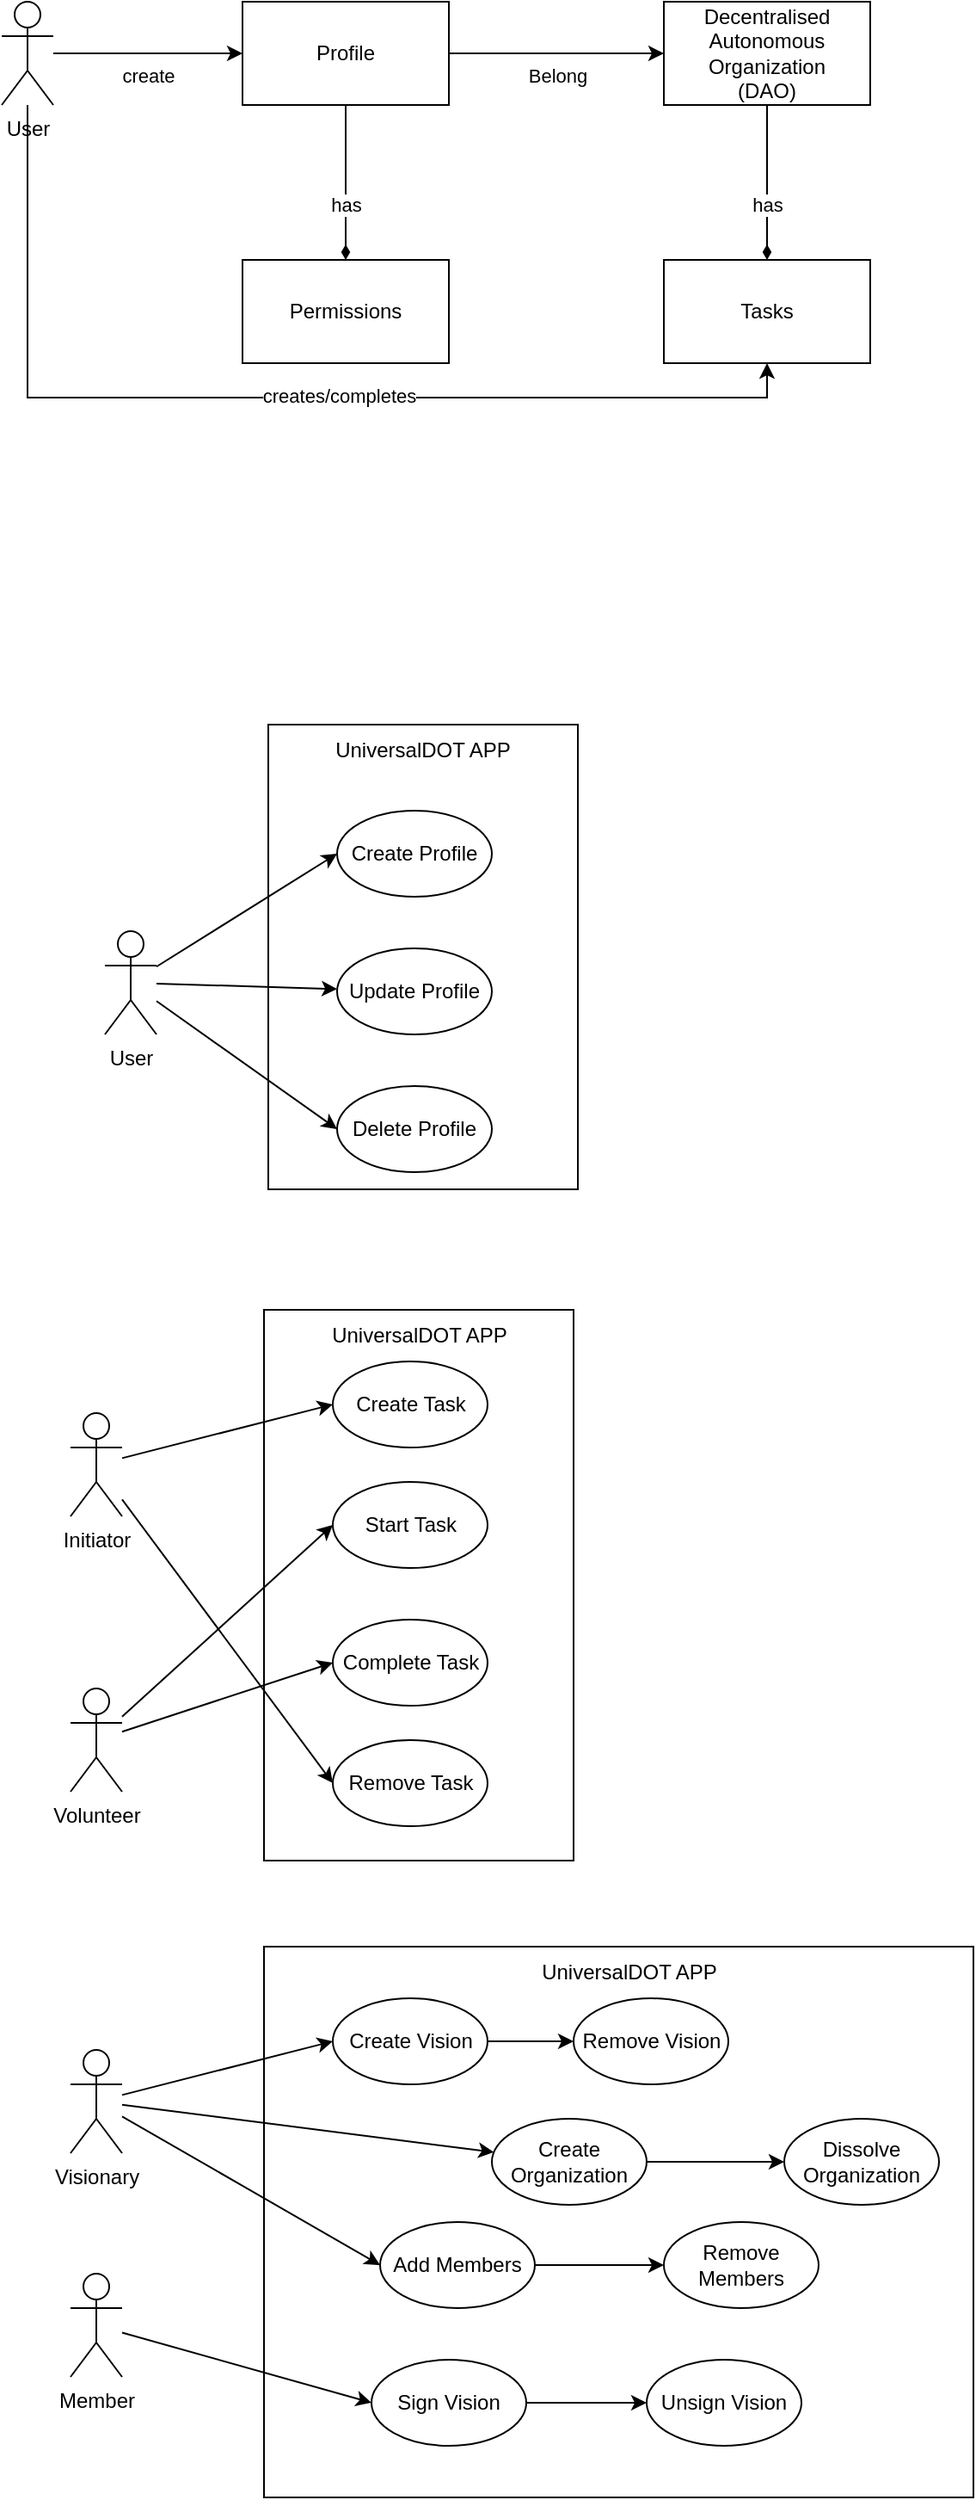 <mxfile version="16.0.3" type="github">
  <diagram id="xMNmc3t4gYZdDHv4A9BS" name="Page-1">
    <mxGraphModel dx="3126" dy="627" grid="1" gridSize="10" guides="1" tooltips="1" connect="1" arrows="1" fold="1" page="1" pageScale="1" pageWidth="850" pageHeight="1100" math="0" shadow="0">
      <root>
        <mxCell id="0" />
        <mxCell id="1" parent="0" />
        <mxCell id="aXW1kXHaIHh5erUut1oJ-1" value="Permissions" style="rounded=0;whiteSpace=wrap;html=1;" parent="1" vertex="1">
          <mxGeometry x="-1450" y="340" width="120" height="60" as="geometry" />
        </mxCell>
        <mxCell id="aXW1kXHaIHh5erUut1oJ-2" value="has" style="edgeStyle=orthogonalEdgeStyle;rounded=0;orthogonalLoop=1;jettySize=auto;html=1;entryX=0.5;entryY=0;entryDx=0;entryDy=0;endArrow=diamondThin;endFill=1;sketch=0;verticalAlign=top;" parent="1" source="aXW1kXHaIHh5erUut1oJ-4" target="aXW1kXHaIHh5erUut1oJ-1" edge="1">
          <mxGeometry relative="1" as="geometry" />
        </mxCell>
        <mxCell id="aXW1kXHaIHh5erUut1oJ-3" value="Belong" style="edgeStyle=orthogonalEdgeStyle;rounded=0;sketch=0;orthogonalLoop=1;jettySize=auto;html=1;entryX=0;entryY=0.5;entryDx=0;entryDy=0;endArrow=classic;endFill=1;verticalAlign=top;" parent="1" source="aXW1kXHaIHh5erUut1oJ-4" target="aXW1kXHaIHh5erUut1oJ-6" edge="1">
          <mxGeometry relative="1" as="geometry" />
        </mxCell>
        <mxCell id="aXW1kXHaIHh5erUut1oJ-4" value="Profile" style="rounded=0;whiteSpace=wrap;html=1;" parent="1" vertex="1">
          <mxGeometry x="-1450" y="190" width="120" height="60" as="geometry" />
        </mxCell>
        <mxCell id="aXW1kXHaIHh5erUut1oJ-5" value="has" style="edgeStyle=orthogonalEdgeStyle;rounded=0;sketch=0;orthogonalLoop=1;jettySize=auto;html=1;entryX=0.5;entryY=0;entryDx=0;entryDy=0;endArrow=diamondThin;endFill=1;verticalAlign=top;" parent="1" source="aXW1kXHaIHh5erUut1oJ-6" target="aXW1kXHaIHh5erUut1oJ-7" edge="1">
          <mxGeometry relative="1" as="geometry" />
        </mxCell>
        <mxCell id="aXW1kXHaIHh5erUut1oJ-6" value="Decentralised Autonomous&lt;br&gt;Organization &lt;br&gt;(DAO)" style="rounded=0;whiteSpace=wrap;html=1;" parent="1" vertex="1">
          <mxGeometry x="-1205" y="190" width="120" height="60" as="geometry" />
        </mxCell>
        <mxCell id="aXW1kXHaIHh5erUut1oJ-7" value="Tasks" style="rounded=0;whiteSpace=wrap;html=1;" parent="1" vertex="1">
          <mxGeometry x="-1205" y="340" width="120" height="60" as="geometry" />
        </mxCell>
        <mxCell id="aXW1kXHaIHh5erUut1oJ-8" value="create" style="edgeStyle=orthogonalEdgeStyle;rounded=0;sketch=0;orthogonalLoop=1;jettySize=auto;html=1;entryX=0;entryY=0.5;entryDx=0;entryDy=0;endArrow=classic;endFill=1;verticalAlign=top;" parent="1" source="aXW1kXHaIHh5erUut1oJ-11" target="aXW1kXHaIHh5erUut1oJ-4" edge="1">
          <mxGeometry relative="1" as="geometry" />
        </mxCell>
        <mxCell id="aXW1kXHaIHh5erUut1oJ-9" style="edgeStyle=orthogonalEdgeStyle;rounded=0;orthogonalLoop=1;jettySize=auto;html=1;entryX=0.5;entryY=1;entryDx=0;entryDy=0;" parent="1" source="aXW1kXHaIHh5erUut1oJ-11" target="aXW1kXHaIHh5erUut1oJ-7" edge="1">
          <mxGeometry relative="1" as="geometry">
            <Array as="points">
              <mxPoint x="-1575" y="420" />
              <mxPoint x="-1145" y="420" />
            </Array>
          </mxGeometry>
        </mxCell>
        <mxCell id="aXW1kXHaIHh5erUut1oJ-10" value="creates/completes" style="edgeLabel;html=1;align=center;verticalAlign=middle;resizable=0;points=[];" parent="aXW1kXHaIHh5erUut1oJ-9" vertex="1" connectable="0">
          <mxGeometry x="0.132" y="1" relative="1" as="geometry">
            <mxPoint as="offset" />
          </mxGeometry>
        </mxCell>
        <mxCell id="aXW1kXHaIHh5erUut1oJ-11" value="User" style="shape=umlActor;verticalLabelPosition=bottom;verticalAlign=top;html=1;outlineConnect=0;" parent="1" vertex="1">
          <mxGeometry x="-1590" y="190" width="30" height="60" as="geometry" />
        </mxCell>
        <mxCell id="wl_FY8WSt7emAZMGrZ-x-1" value="" style="rounded=0;whiteSpace=wrap;html=1;" parent="1" vertex="1">
          <mxGeometry x="-1435" y="610" width="180" height="270" as="geometry" />
        </mxCell>
        <mxCell id="wl_FY8WSt7emAZMGrZ-x-2" value="UniversalDOT APP" style="text;html=1;strokeColor=none;fillColor=none;align=center;verticalAlign=middle;whiteSpace=wrap;rounded=0;" parent="1" vertex="1">
          <mxGeometry x="-1415" y="610" width="140" height="30" as="geometry" />
        </mxCell>
        <mxCell id="wl_FY8WSt7emAZMGrZ-x-3" style="rounded=0;orthogonalLoop=1;jettySize=auto;html=1;entryX=0;entryY=0.5;entryDx=0;entryDy=0;" parent="1" source="wl_FY8WSt7emAZMGrZ-x-6" target="wl_FY8WSt7emAZMGrZ-x-7" edge="1">
          <mxGeometry relative="1" as="geometry" />
        </mxCell>
        <mxCell id="wl_FY8WSt7emAZMGrZ-x-4" style="edgeStyle=none;rounded=0;orthogonalLoop=1;jettySize=auto;html=1;" parent="1" source="wl_FY8WSt7emAZMGrZ-x-6" target="wl_FY8WSt7emAZMGrZ-x-9" edge="1">
          <mxGeometry relative="1" as="geometry" />
        </mxCell>
        <mxCell id="wl_FY8WSt7emAZMGrZ-x-5" style="edgeStyle=none;rounded=0;orthogonalLoop=1;jettySize=auto;html=1;entryX=0;entryY=0.5;entryDx=0;entryDy=0;" parent="1" source="wl_FY8WSt7emAZMGrZ-x-6" target="wl_FY8WSt7emAZMGrZ-x-8" edge="1">
          <mxGeometry relative="1" as="geometry" />
        </mxCell>
        <mxCell id="wl_FY8WSt7emAZMGrZ-x-6" value="User" style="shape=umlActor;verticalLabelPosition=bottom;verticalAlign=top;html=1;outlineConnect=0;" parent="1" vertex="1">
          <mxGeometry x="-1530" y="730" width="30" height="60" as="geometry" />
        </mxCell>
        <mxCell id="wl_FY8WSt7emAZMGrZ-x-7" value="Create Profile" style="ellipse;whiteSpace=wrap;html=1;" parent="1" vertex="1">
          <mxGeometry x="-1395" y="660" width="90" height="50" as="geometry" />
        </mxCell>
        <mxCell id="wl_FY8WSt7emAZMGrZ-x-8" value="Delete Profile" style="ellipse;whiteSpace=wrap;html=1;" parent="1" vertex="1">
          <mxGeometry x="-1395" y="820" width="90" height="50" as="geometry" />
        </mxCell>
        <mxCell id="wl_FY8WSt7emAZMGrZ-x-9" value="Update Profile" style="ellipse;whiteSpace=wrap;html=1;" parent="1" vertex="1">
          <mxGeometry x="-1395" y="740" width="90" height="50" as="geometry" />
        </mxCell>
        <mxCell id="wl_FY8WSt7emAZMGrZ-x-10" value="" style="rounded=0;whiteSpace=wrap;html=1;" parent="1" vertex="1">
          <mxGeometry x="-1437.5" y="950" width="180" height="320" as="geometry" />
        </mxCell>
        <mxCell id="wl_FY8WSt7emAZMGrZ-x-11" value="UniversalDOT APP" style="text;html=1;strokeColor=none;fillColor=none;align=center;verticalAlign=middle;whiteSpace=wrap;rounded=0;" parent="1" vertex="1">
          <mxGeometry x="-1417.5" y="950" width="140" height="30" as="geometry" />
        </mxCell>
        <mxCell id="wl_FY8WSt7emAZMGrZ-x-12" style="edgeStyle=none;rounded=0;orthogonalLoop=1;jettySize=auto;html=1;entryX=0;entryY=0.5;entryDx=0;entryDy=0;" parent="1" source="wl_FY8WSt7emAZMGrZ-x-14" target="wl_FY8WSt7emAZMGrZ-x-15" edge="1">
          <mxGeometry relative="1" as="geometry" />
        </mxCell>
        <mxCell id="wl_FY8WSt7emAZMGrZ-x-13" style="edgeStyle=none;rounded=0;orthogonalLoop=1;jettySize=auto;html=1;entryX=0;entryY=0.5;entryDx=0;entryDy=0;" parent="1" source="wl_FY8WSt7emAZMGrZ-x-14" target="wl_FY8WSt7emAZMGrZ-x-18" edge="1">
          <mxGeometry relative="1" as="geometry" />
        </mxCell>
        <mxCell id="wl_FY8WSt7emAZMGrZ-x-14" value="Initiator" style="shape=umlActor;verticalLabelPosition=bottom;verticalAlign=top;html=1;outlineConnect=0;" parent="1" vertex="1">
          <mxGeometry x="-1550" y="1010" width="30" height="60" as="geometry" />
        </mxCell>
        <mxCell id="wl_FY8WSt7emAZMGrZ-x-15" value="Create Task" style="ellipse;whiteSpace=wrap;html=1;" parent="1" vertex="1">
          <mxGeometry x="-1397.5" y="980" width="90" height="50" as="geometry" />
        </mxCell>
        <mxCell id="wl_FY8WSt7emAZMGrZ-x-16" value="Complete Task" style="ellipse;whiteSpace=wrap;html=1;" parent="1" vertex="1">
          <mxGeometry x="-1397.5" y="1130" width="90" height="50" as="geometry" />
        </mxCell>
        <mxCell id="wl_FY8WSt7emAZMGrZ-x-17" value="Start Task" style="ellipse;whiteSpace=wrap;html=1;" parent="1" vertex="1">
          <mxGeometry x="-1397.5" y="1050" width="90" height="50" as="geometry" />
        </mxCell>
        <mxCell id="wl_FY8WSt7emAZMGrZ-x-18" value="Remove Task" style="ellipse;whiteSpace=wrap;html=1;" parent="1" vertex="1">
          <mxGeometry x="-1397.5" y="1200" width="90" height="50" as="geometry" />
        </mxCell>
        <mxCell id="wl_FY8WSt7emAZMGrZ-x-19" style="edgeStyle=none;rounded=0;orthogonalLoop=1;jettySize=auto;html=1;entryX=0;entryY=0.5;entryDx=0;entryDy=0;" parent="1" source="wl_FY8WSt7emAZMGrZ-x-21" target="wl_FY8WSt7emAZMGrZ-x-17" edge="1">
          <mxGeometry relative="1" as="geometry" />
        </mxCell>
        <mxCell id="wl_FY8WSt7emAZMGrZ-x-20" style="edgeStyle=none;rounded=0;orthogonalLoop=1;jettySize=auto;html=1;entryX=0;entryY=0.5;entryDx=0;entryDy=0;" parent="1" source="wl_FY8WSt7emAZMGrZ-x-21" target="wl_FY8WSt7emAZMGrZ-x-16" edge="1">
          <mxGeometry relative="1" as="geometry" />
        </mxCell>
        <mxCell id="wl_FY8WSt7emAZMGrZ-x-21" value="Volunteer" style="shape=umlActor;verticalLabelPosition=bottom;verticalAlign=top;html=1;outlineConnect=0;" parent="1" vertex="1">
          <mxGeometry x="-1550" y="1170" width="30" height="60" as="geometry" />
        </mxCell>
        <mxCell id="wl_FY8WSt7emAZMGrZ-x-22" value="" style="rounded=0;whiteSpace=wrap;html=1;" parent="1" vertex="1">
          <mxGeometry x="-1437.5" y="1320" width="412.5" height="320" as="geometry" />
        </mxCell>
        <mxCell id="wl_FY8WSt7emAZMGrZ-x-23" value="UniversalDOT APP" style="text;html=1;strokeColor=none;fillColor=none;align=center;verticalAlign=middle;whiteSpace=wrap;rounded=0;" parent="1" vertex="1">
          <mxGeometry x="-1295" y="1320" width="140" height="30" as="geometry" />
        </mxCell>
        <mxCell id="wl_FY8WSt7emAZMGrZ-x-24" style="edgeStyle=none;rounded=0;orthogonalLoop=1;jettySize=auto;html=1;entryX=0;entryY=0.5;entryDx=0;entryDy=0;" parent="1" source="wl_FY8WSt7emAZMGrZ-x-27" target="wl_FY8WSt7emAZMGrZ-x-29" edge="1">
          <mxGeometry relative="1" as="geometry" />
        </mxCell>
        <mxCell id="wl_FY8WSt7emAZMGrZ-x-25" style="edgeStyle=none;rounded=0;orthogonalLoop=1;jettySize=auto;html=1;" parent="1" source="wl_FY8WSt7emAZMGrZ-x-27" target="wl_FY8WSt7emAZMGrZ-x-37" edge="1">
          <mxGeometry relative="1" as="geometry" />
        </mxCell>
        <mxCell id="wl_FY8WSt7emAZMGrZ-x-26" style="edgeStyle=none;rounded=0;orthogonalLoop=1;jettySize=auto;html=1;entryX=0;entryY=0.5;entryDx=0;entryDy=0;" parent="1" source="wl_FY8WSt7emAZMGrZ-x-27" target="wl_FY8WSt7emAZMGrZ-x-40" edge="1">
          <mxGeometry relative="1" as="geometry" />
        </mxCell>
        <mxCell id="wl_FY8WSt7emAZMGrZ-x-27" value="Visionary" style="shape=umlActor;verticalLabelPosition=bottom;verticalAlign=top;html=1;outlineConnect=0;" parent="1" vertex="1">
          <mxGeometry x="-1550" y="1380" width="30" height="60" as="geometry" />
        </mxCell>
        <mxCell id="wl_FY8WSt7emAZMGrZ-x-28" style="edgeStyle=none;rounded=0;orthogonalLoop=1;jettySize=auto;html=1;" parent="1" source="wl_FY8WSt7emAZMGrZ-x-29" target="wl_FY8WSt7emAZMGrZ-x-32" edge="1">
          <mxGeometry relative="1" as="geometry" />
        </mxCell>
        <mxCell id="wl_FY8WSt7emAZMGrZ-x-29" value="Create Vision" style="ellipse;whiteSpace=wrap;html=1;" parent="1" vertex="1">
          <mxGeometry x="-1397.5" y="1350" width="90" height="50" as="geometry" />
        </mxCell>
        <mxCell id="wl_FY8WSt7emAZMGrZ-x-30" style="edgeStyle=none;rounded=0;orthogonalLoop=1;jettySize=auto;html=1;entryX=0;entryY=0.5;entryDx=0;entryDy=0;" parent="1" source="wl_FY8WSt7emAZMGrZ-x-31" target="wl_FY8WSt7emAZMGrZ-x-33" edge="1">
          <mxGeometry relative="1" as="geometry" />
        </mxCell>
        <mxCell id="wl_FY8WSt7emAZMGrZ-x-31" value="Sign Vision" style="ellipse;whiteSpace=wrap;html=1;" parent="1" vertex="1">
          <mxGeometry x="-1375" y="1560" width="90" height="50" as="geometry" />
        </mxCell>
        <mxCell id="wl_FY8WSt7emAZMGrZ-x-32" value="Remove Vision" style="ellipse;whiteSpace=wrap;html=1;" parent="1" vertex="1">
          <mxGeometry x="-1257.5" y="1350" width="90" height="50" as="geometry" />
        </mxCell>
        <mxCell id="wl_FY8WSt7emAZMGrZ-x-33" value="Unsign Vision" style="ellipse;whiteSpace=wrap;html=1;" parent="1" vertex="1">
          <mxGeometry x="-1215" y="1560" width="90" height="50" as="geometry" />
        </mxCell>
        <mxCell id="wl_FY8WSt7emAZMGrZ-x-34" style="edgeStyle=none;rounded=0;orthogonalLoop=1;jettySize=auto;html=1;entryX=0;entryY=0.5;entryDx=0;entryDy=0;" parent="1" source="wl_FY8WSt7emAZMGrZ-x-35" target="wl_FY8WSt7emAZMGrZ-x-31" edge="1">
          <mxGeometry relative="1" as="geometry" />
        </mxCell>
        <mxCell id="wl_FY8WSt7emAZMGrZ-x-35" value="Member" style="shape=umlActor;verticalLabelPosition=bottom;verticalAlign=top;html=1;outlineConnect=0;" parent="1" vertex="1">
          <mxGeometry x="-1550" y="1510" width="30" height="60" as="geometry" />
        </mxCell>
        <mxCell id="wl_FY8WSt7emAZMGrZ-x-36" style="edgeStyle=none;rounded=0;orthogonalLoop=1;jettySize=auto;html=1;entryX=0;entryY=0.5;entryDx=0;entryDy=0;" parent="1" source="wl_FY8WSt7emAZMGrZ-x-37" target="wl_FY8WSt7emAZMGrZ-x-38" edge="1">
          <mxGeometry relative="1" as="geometry" />
        </mxCell>
        <mxCell id="wl_FY8WSt7emAZMGrZ-x-37" value="Create Organization" style="ellipse;whiteSpace=wrap;html=1;" parent="1" vertex="1">
          <mxGeometry x="-1305" y="1420" width="90" height="50" as="geometry" />
        </mxCell>
        <mxCell id="wl_FY8WSt7emAZMGrZ-x-38" value="Dissolve Organization" style="ellipse;whiteSpace=wrap;html=1;" parent="1" vertex="1">
          <mxGeometry x="-1135" y="1420" width="90" height="50" as="geometry" />
        </mxCell>
        <mxCell id="wl_FY8WSt7emAZMGrZ-x-39" style="edgeStyle=none;rounded=0;orthogonalLoop=1;jettySize=auto;html=1;" parent="1" source="wl_FY8WSt7emAZMGrZ-x-40" target="wl_FY8WSt7emAZMGrZ-x-41" edge="1">
          <mxGeometry relative="1" as="geometry" />
        </mxCell>
        <mxCell id="wl_FY8WSt7emAZMGrZ-x-40" value="Add Members" style="ellipse;whiteSpace=wrap;html=1;" parent="1" vertex="1">
          <mxGeometry x="-1370" y="1480" width="90" height="50" as="geometry" />
        </mxCell>
        <mxCell id="wl_FY8WSt7emAZMGrZ-x-41" value="Remove Members" style="ellipse;whiteSpace=wrap;html=1;" parent="1" vertex="1">
          <mxGeometry x="-1205" y="1480" width="90" height="50" as="geometry" />
        </mxCell>
      </root>
    </mxGraphModel>
  </diagram>
</mxfile>
